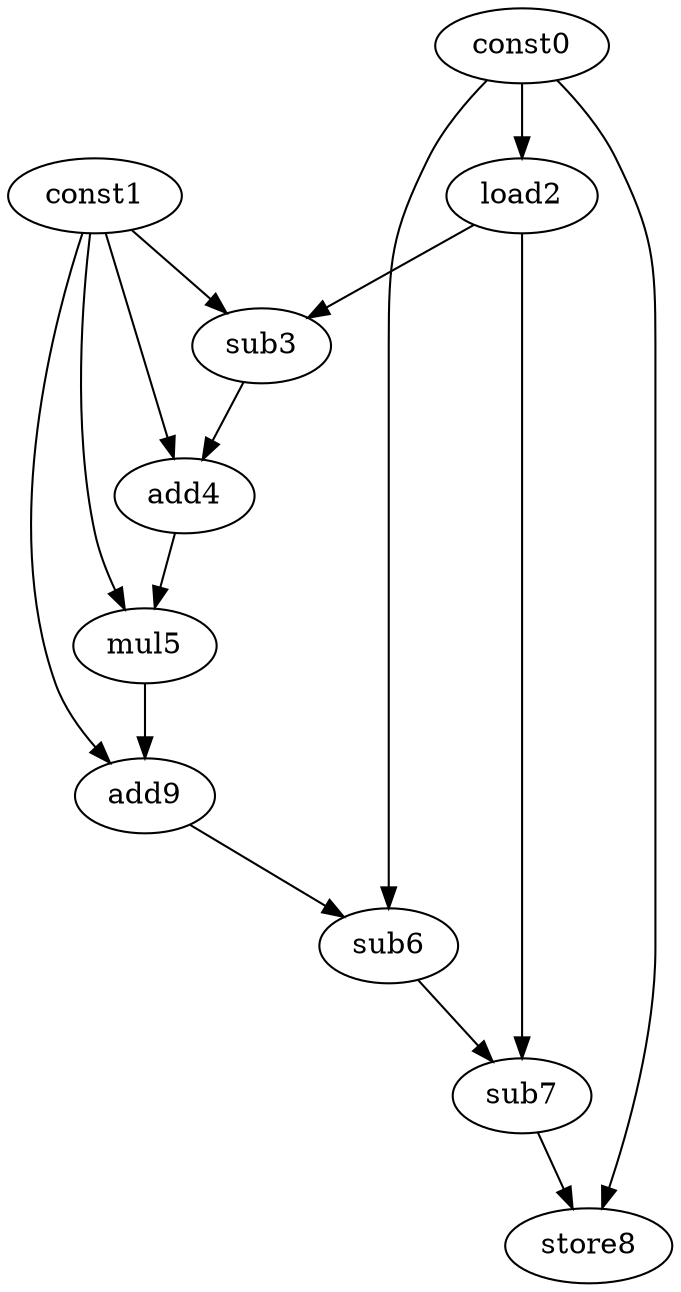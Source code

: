 digraph G { 
const0[opcode=const]; 
const1[opcode=const]; 
load2[opcode=load]; 
sub3[opcode=sub]; 
add4[opcode=add]; 
mul5[opcode=mul]; 
sub6[opcode=sub]; 
sub7[opcode=sub]; 
store8[opcode=store]; 
add9[opcode=add]; 
const0->load2[operand=0];
const1->sub3[operand=0];
load2->sub3[operand=1];
const1->add4[operand=0];
sub3->add4[operand=1];
const1->mul5[operand=0];
add4->mul5[operand=1];
const1->add9[operand=0];
mul5->add9[operand=1];
const0->sub6[operand=0];
add9->sub6[operand=1];
load2->sub7[operand=0];
sub6->sub7[operand=1];
const0->store8[operand=0];
sub7->store8[operand=1];
}
